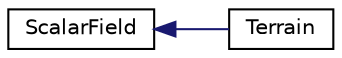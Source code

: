 digraph "Graphical Class Hierarchy"
{
 // LATEX_PDF_SIZE
  edge [fontname="Helvetica",fontsize="10",labelfontname="Helvetica",labelfontsize="10"];
  node [fontname="Helvetica",fontsize="10",shape=record];
  rankdir="LR";
  Node0 [label="ScalarField",height=0.2,width=0.4,color="black", fillcolor="white", style="filled",URL="$class_scalar_field.html",tooltip=" "];
  Node0 -> Node1 [dir="back",color="midnightblue",fontsize="10",style="solid",fontname="Helvetica"];
  Node1 [label="Terrain",height=0.2,width=0.4,color="black", fillcolor="white", style="filled",URL="$class_terrain.html",tooltip=" "];
}
